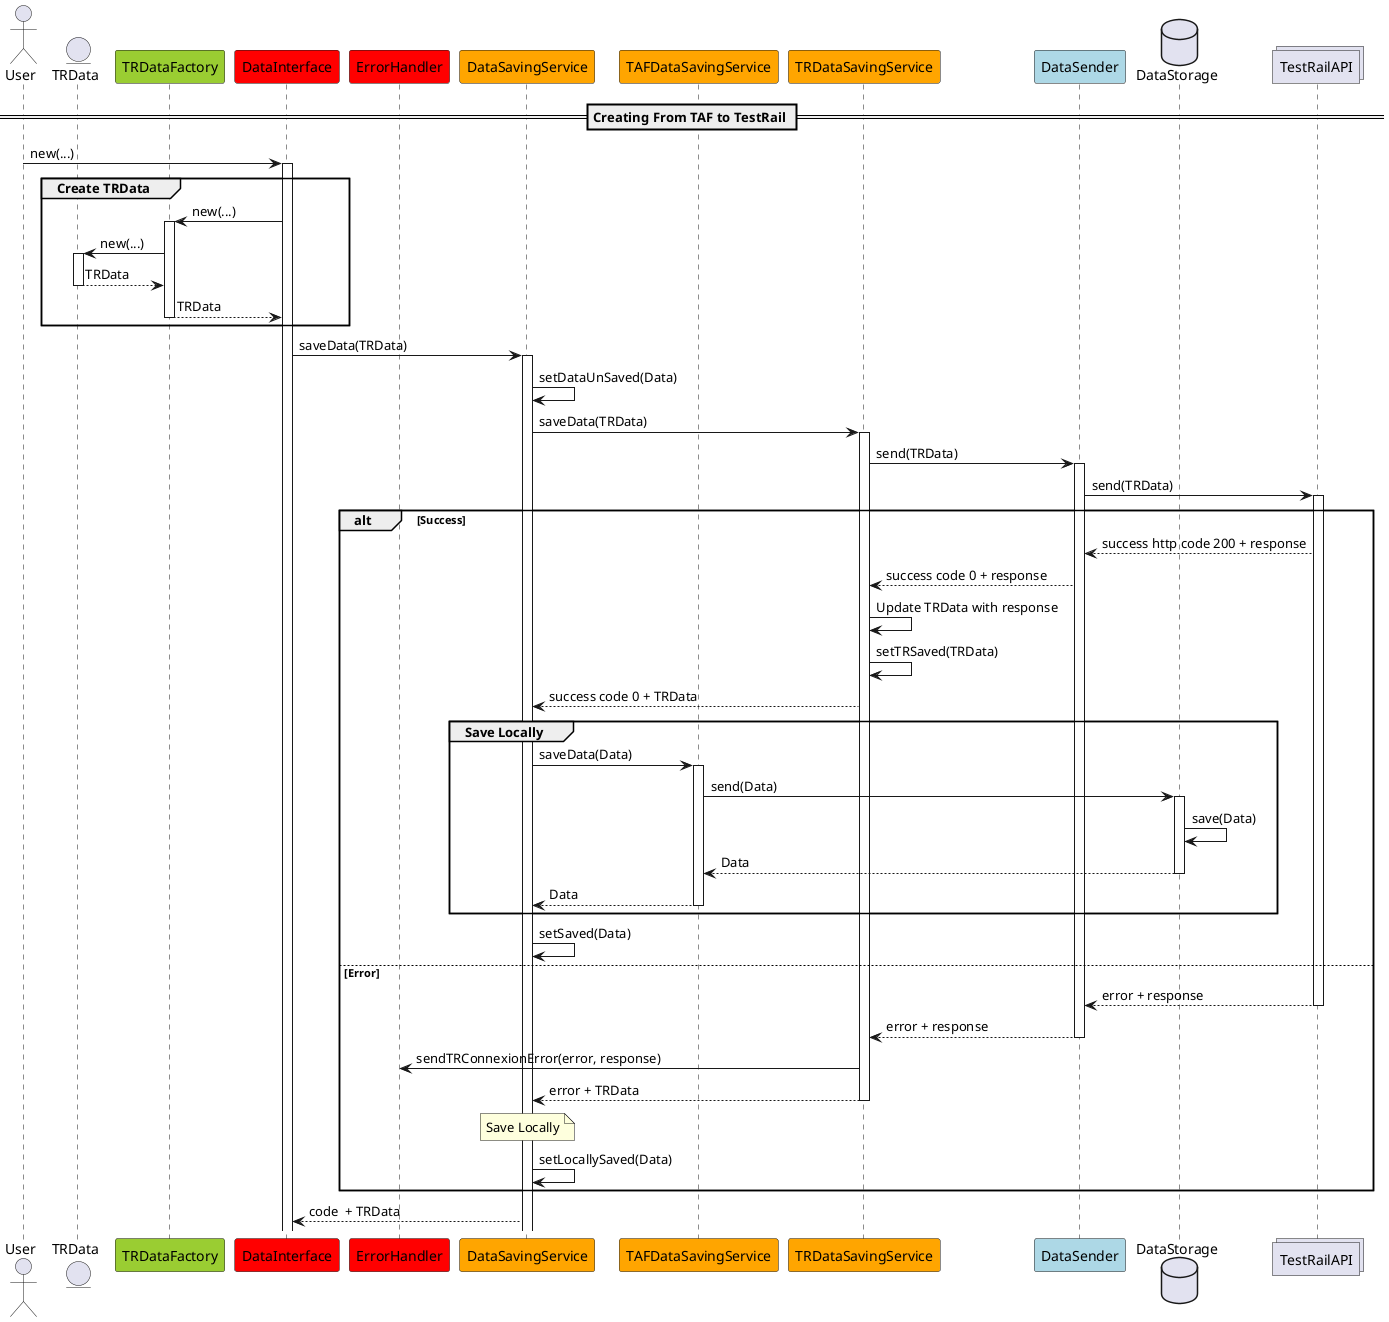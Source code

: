 @startuml
'https://plantuml.com/sequence-diagram



actor User
entity TRData
participant TRDataFactory #yellowgreen
participant DataInterface #red
participant ErrorHandler #red
participant DataSavingService #orange
participant TAFDataSavingService #orange
participant TRDataSavingService #orange
participant DataSender #lightblue
database DataStorage
collections TestRailAPI


== Creating From TAF to TestRail ==
User -> DataInterface : new(...)

activate DataInterface

group Create TRData
    DataInterface -> TRDataFactory : new(...)

    activate TRDataFactory

    TRDataFactory -> TRData : new(...)

    activate TRData

    TRData --> TRDataFactory : TRData

    deactivate TRData

    TRDataFactory --> DataInterface : TRData

    deactivate TRDataFactory
end



DataInterface -> DataSavingService : saveData(TRData)

activate DataSavingService

DataSavingService -> DataSavingService : setDataUnSaved(Data)

DataSavingService -> TRDataSavingService : saveData(TRData)

activate TRDataSavingService

TRDataSavingService -> DataSender : send(TRData)

activate DataSender

DataSender -> TestRailAPI : send(TRData)

activate TestRailAPI
alt Success
    TestRailAPI --> DataSender : success http code 200 + response
    DataSender --> TRDataSavingService : success code 0 + response
    TRDataSavingService -> TRDataSavingService : Update TRData with response
    TRDataSavingService -> TRDataSavingService : setTRSaved(TRData)
    TRDataSavingService --> DataSavingService : success code 0 + TRData


    group Save Locally

        DataSavingService -> TAFDataSavingService : saveData(Data)

        activate TAFDataSavingService

        TAFDataSavingService -> DataStorage : send(Data)

        activate DataStorage

        DataStorage -> DataStorage : save(Data)

        DataStorage --> TAFDataSavingService : Data

        deactivate DataStorage

        TAFDataSavingService --> DataSavingService : Data

        deactivate TAFDataSavingService
    end

    DataSavingService -> DataSavingService : setSaved(Data)


else Error

    TestRailAPI --> DataSender : error + response
    deactivate TestRailAPI

    DataSender --> TRDataSavingService : error + response

    deactivate DataSender

    TRDataSavingService -> ErrorHandler : sendTRConnexionError(error, response)

    TRDataSavingService --> DataSavingService : error + TRData

    deactivate

    note over DataSavingService : Save Locally
    DataSavingService -> DataSavingService : setLocallySaved(Data)
end

DataSavingService --> DataInterface : code  + TRData

@enduml